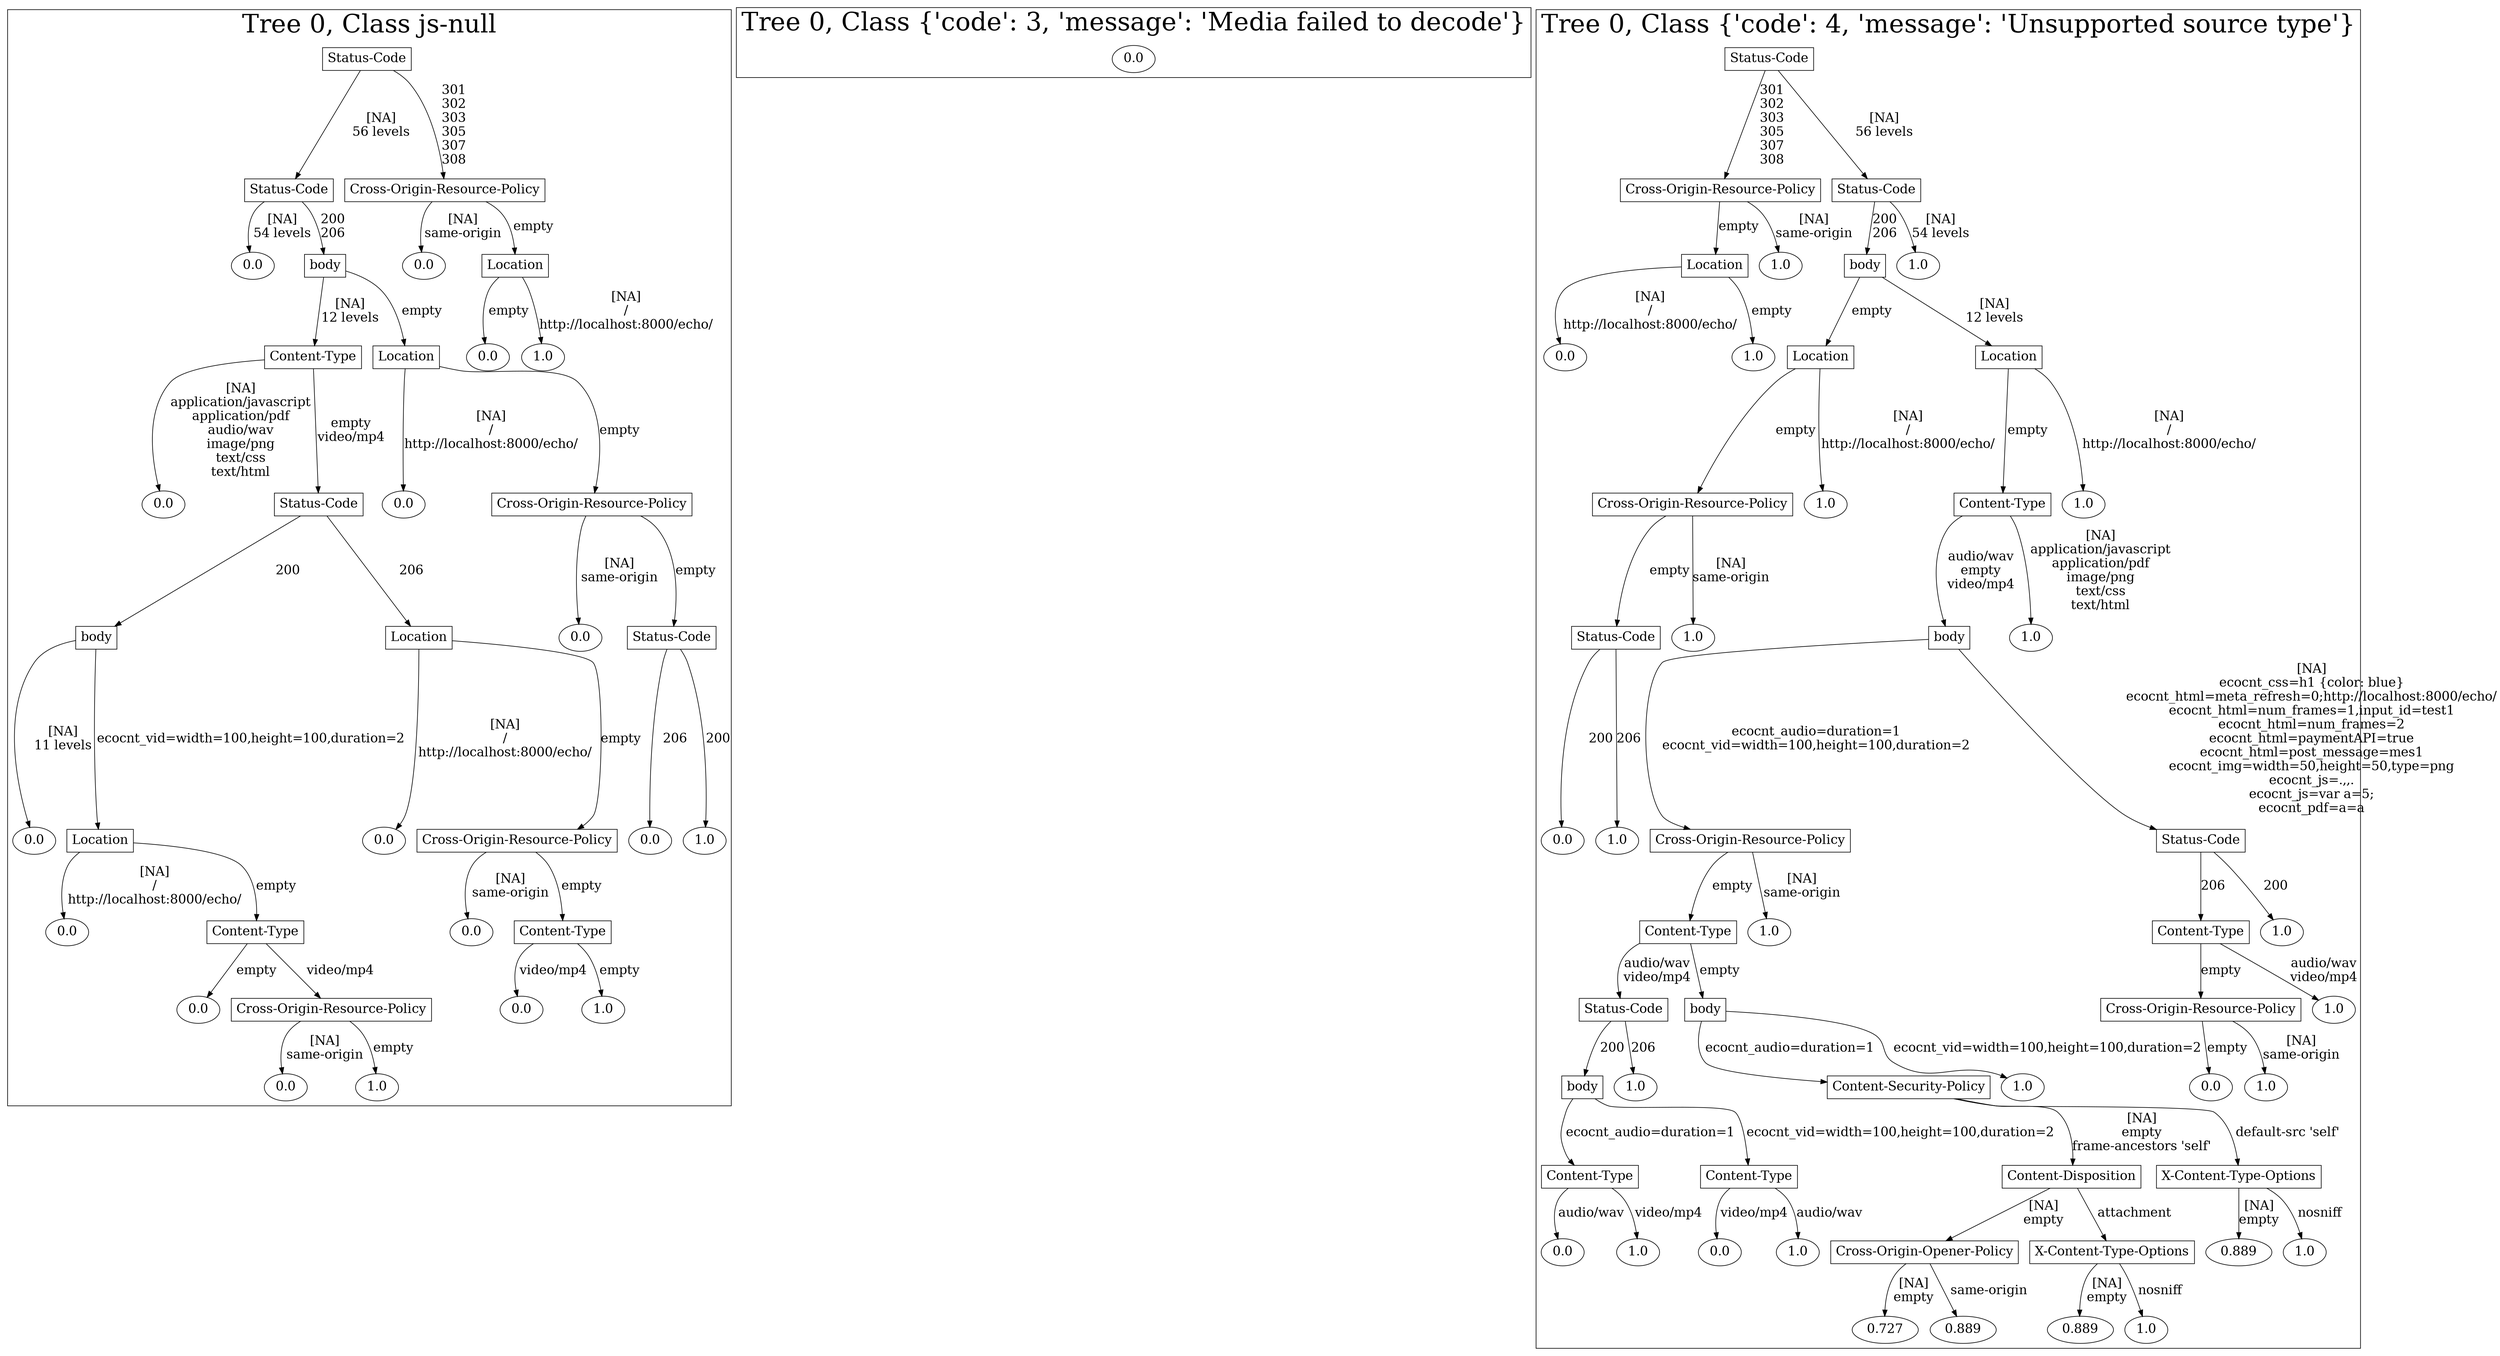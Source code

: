 /*
Generated by:
    http://https://github.com/h2oai/h2o-3/tree/master/h2o-genmodel/src/main/java/hex/genmodel/tools/PrintMojo.java
*/

/*
On a mac:

$ brew install graphviz
$ dot -Tpng file.gv -o file.png
$ open file.png
*/

digraph G {

subgraph cluster_0 {
/* Nodes */

/* Level 0 */
{
"SG_0_Node_0" [shape=box, fontsize=20, label="Status-Code"]
}

/* Level 1 */
{
"SG_0_Node_1" [shape=box, fontsize=20, label="Status-Code"]
"SG_0_Node_2" [shape=box, fontsize=20, label="Cross-Origin-Resource-Policy"]
}

/* Level 2 */
{
"SG_0_Node_17" [fontsize=20, label="0.0"]
"SG_0_Node_3" [shape=box, fontsize=20, label="body"]
"SG_0_Node_18" [fontsize=20, label="0.0"]
"SG_0_Node_4" [shape=box, fontsize=20, label="Location"]
}

/* Level 3 */
{
"SG_0_Node_5" [shape=box, fontsize=20, label="Content-Type"]
"SG_0_Node_6" [shape=box, fontsize=20, label="Location"]
"SG_0_Node_19" [fontsize=20, label="0.0"]
"SG_0_Node_20" [fontsize=20, label="1.0"]
}

/* Level 4 */
{
"SG_0_Node_21" [fontsize=20, label="0.0"]
"SG_0_Node_7" [shape=box, fontsize=20, label="Status-Code"]
"SG_0_Node_22" [fontsize=20, label="0.0"]
"SG_0_Node_8" [shape=box, fontsize=20, label="Cross-Origin-Resource-Policy"]
}

/* Level 5 */
{
"SG_0_Node_9" [shape=box, fontsize=20, label="body"]
"SG_0_Node_10" [shape=box, fontsize=20, label="Location"]
"SG_0_Node_23" [fontsize=20, label="0.0"]
"SG_0_Node_11" [shape=box, fontsize=20, label="Status-Code"]
}

/* Level 6 */
{
"SG_0_Node_24" [fontsize=20, label="0.0"]
"SG_0_Node_12" [shape=box, fontsize=20, label="Location"]
"SG_0_Node_25" [fontsize=20, label="0.0"]
"SG_0_Node_13" [shape=box, fontsize=20, label="Cross-Origin-Resource-Policy"]
"SG_0_Node_26" [fontsize=20, label="0.0"]
"SG_0_Node_27" [fontsize=20, label="1.0"]
}

/* Level 7 */
{
"SG_0_Node_28" [fontsize=20, label="0.0"]
"SG_0_Node_14" [shape=box, fontsize=20, label="Content-Type"]
"SG_0_Node_29" [fontsize=20, label="0.0"]
"SG_0_Node_15" [shape=box, fontsize=20, label="Content-Type"]
}

/* Level 8 */
{
"SG_0_Node_30" [fontsize=20, label="0.0"]
"SG_0_Node_16" [shape=box, fontsize=20, label="Cross-Origin-Resource-Policy"]
"SG_0_Node_31" [fontsize=20, label="0.0"]
"SG_0_Node_32" [fontsize=20, label="1.0"]
}

/* Level 9 */
{
"SG_0_Node_33" [fontsize=20, label="0.0"]
"SG_0_Node_34" [fontsize=20, label="1.0"]
}

/* Edges */
"SG_0_Node_0" -> "SG_0_Node_1" [fontsize=20, label="[NA]
56 levels
"]
"SG_0_Node_0" -> "SG_0_Node_2" [fontsize=20, label="301
302
303
305
307
308
"]
"SG_0_Node_2" -> "SG_0_Node_18" [fontsize=20, label="[NA]
same-origin
"]
"SG_0_Node_2" -> "SG_0_Node_4" [fontsize=20, label="empty
"]
"SG_0_Node_4" -> "SG_0_Node_19" [fontsize=20, label="empty
"]
"SG_0_Node_4" -> "SG_0_Node_20" [fontsize=20, label="[NA]
/
http://localhost:8000/echo/
"]
"SG_0_Node_1" -> "SG_0_Node_17" [fontsize=20, label="[NA]
54 levels
"]
"SG_0_Node_1" -> "SG_0_Node_3" [fontsize=20, label="200
206
"]
"SG_0_Node_3" -> "SG_0_Node_5" [fontsize=20, label="[NA]
12 levels
"]
"SG_0_Node_3" -> "SG_0_Node_6" [fontsize=20, label="empty
"]
"SG_0_Node_6" -> "SG_0_Node_22" [fontsize=20, label="[NA]
/
http://localhost:8000/echo/
"]
"SG_0_Node_6" -> "SG_0_Node_8" [fontsize=20, label="empty
"]
"SG_0_Node_8" -> "SG_0_Node_23" [fontsize=20, label="[NA]
same-origin
"]
"SG_0_Node_8" -> "SG_0_Node_11" [fontsize=20, label="empty
"]
"SG_0_Node_11" -> "SG_0_Node_26" [fontsize=20, label="206
"]
"SG_0_Node_11" -> "SG_0_Node_27" [fontsize=20, label="200
"]
"SG_0_Node_5" -> "SG_0_Node_21" [fontsize=20, label="[NA]
application/javascript
application/pdf
audio/wav
image/png
text/css
text/html
"]
"SG_0_Node_5" -> "SG_0_Node_7" [fontsize=20, label="empty
video/mp4
"]
"SG_0_Node_7" -> "SG_0_Node_9" [fontsize=20, label="200
"]
"SG_0_Node_7" -> "SG_0_Node_10" [fontsize=20, label="206
"]
"SG_0_Node_10" -> "SG_0_Node_25" [fontsize=20, label="[NA]
/
http://localhost:8000/echo/
"]
"SG_0_Node_10" -> "SG_0_Node_13" [fontsize=20, label="empty
"]
"SG_0_Node_13" -> "SG_0_Node_29" [fontsize=20, label="[NA]
same-origin
"]
"SG_0_Node_13" -> "SG_0_Node_15" [fontsize=20, label="empty
"]
"SG_0_Node_15" -> "SG_0_Node_31" [fontsize=20, label="video/mp4
"]
"SG_0_Node_15" -> "SG_0_Node_32" [fontsize=20, label="empty
"]
"SG_0_Node_9" -> "SG_0_Node_24" [fontsize=20, label="[NA]
11 levels
"]
"SG_0_Node_9" -> "SG_0_Node_12" [fontsize=20, label="ecocnt_vid=width=100,height=100,duration=2
"]
"SG_0_Node_12" -> "SG_0_Node_28" [fontsize=20, label="[NA]
/
http://localhost:8000/echo/
"]
"SG_0_Node_12" -> "SG_0_Node_14" [fontsize=20, label="empty
"]
"SG_0_Node_14" -> "SG_0_Node_30" [fontsize=20, label="empty
"]
"SG_0_Node_14" -> "SG_0_Node_16" [fontsize=20, label="video/mp4
"]
"SG_0_Node_16" -> "SG_0_Node_33" [fontsize=20, label="[NA]
same-origin
"]
"SG_0_Node_16" -> "SG_0_Node_34" [fontsize=20, label="empty
"]

fontsize=40
label="Tree 0, Class js-null"
}

subgraph cluster_1 {
/* Nodes */

/* Level 0 */
{
"SG_1_Node_0" [fontsize=20, label="0.0"]
}

/* Edges */

fontsize=40
label="Tree 0, Class {'code': 3, 'message': 'Media failed to decode'}"
}

subgraph cluster_2 {
/* Nodes */

/* Level 0 */
{
"SG_2_Node_0" [shape=box, fontsize=20, label="Status-Code"]
}

/* Level 1 */
{
"SG_2_Node_1" [shape=box, fontsize=20, label="Cross-Origin-Resource-Policy"]
"SG_2_Node_2" [shape=box, fontsize=20, label="Status-Code"]
}

/* Level 2 */
{
"SG_2_Node_3" [shape=box, fontsize=20, label="Location"]
"SG_2_Node_30" [fontsize=20, label="1.0"]
"SG_2_Node_4" [shape=box, fontsize=20, label="body"]
"SG_2_Node_31" [fontsize=20, label="1.0"]
}

/* Level 3 */
{
"SG_2_Node_32" [fontsize=20, label="0.0"]
"SG_2_Node_33" [fontsize=20, label="1.0"]
"SG_2_Node_5" [shape=box, fontsize=20, label="Location"]
"SG_2_Node_6" [shape=box, fontsize=20, label="Location"]
}

/* Level 4 */
{
"SG_2_Node_7" [shape=box, fontsize=20, label="Cross-Origin-Resource-Policy"]
"SG_2_Node_34" [fontsize=20, label="1.0"]
"SG_2_Node_8" [shape=box, fontsize=20, label="Content-Type"]
"SG_2_Node_35" [fontsize=20, label="1.0"]
}

/* Level 5 */
{
"SG_2_Node_9" [shape=box, fontsize=20, label="Status-Code"]
"SG_2_Node_36" [fontsize=20, label="1.0"]
"SG_2_Node_10" [shape=box, fontsize=20, label="body"]
"SG_2_Node_37" [fontsize=20, label="1.0"]
}

/* Level 6 */
{
"SG_2_Node_38" [fontsize=20, label="0.0"]
"SG_2_Node_39" [fontsize=20, label="1.0"]
"SG_2_Node_11" [shape=box, fontsize=20, label="Cross-Origin-Resource-Policy"]
"SG_2_Node_12" [shape=box, fontsize=20, label="Status-Code"]
}

/* Level 7 */
{
"SG_2_Node_13" [shape=box, fontsize=20, label="Content-Type"]
"SG_2_Node_40" [fontsize=20, label="1.0"]
"SG_2_Node_14" [shape=box, fontsize=20, label="Content-Type"]
"SG_2_Node_41" [fontsize=20, label="1.0"]
}

/* Level 8 */
{
"SG_2_Node_15" [shape=box, fontsize=20, label="Status-Code"]
"SG_2_Node_16" [shape=box, fontsize=20, label="body"]
"SG_2_Node_17" [shape=box, fontsize=20, label="Cross-Origin-Resource-Policy"]
"SG_2_Node_42" [fontsize=20, label="1.0"]
}

/* Level 9 */
{
"SG_2_Node_18" [shape=box, fontsize=20, label="body"]
"SG_2_Node_43" [fontsize=20, label="1.0"]
"SG_2_Node_19" [shape=box, fontsize=20, label="Content-Security-Policy"]
"SG_2_Node_44" [fontsize=20, label="1.0"]
"SG_2_Node_45" [fontsize=20, label="0.0"]
"SG_2_Node_46" [fontsize=20, label="1.0"]
}

/* Level 10 */
{
"SG_2_Node_20" [shape=box, fontsize=20, label="Content-Type"]
"SG_2_Node_21" [shape=box, fontsize=20, label="Content-Type"]
"SG_2_Node_22" [shape=box, fontsize=20, label="Content-Disposition"]
"SG_2_Node_23" [shape=box, fontsize=20, label="X-Content-Type-Options"]
}

/* Level 11 */
{
"SG_2_Node_47" [fontsize=20, label="0.0"]
"SG_2_Node_48" [fontsize=20, label="1.0"]
"SG_2_Node_49" [fontsize=20, label="0.0"]
"SG_2_Node_50" [fontsize=20, label="1.0"]
"SG_2_Node_24" [shape=box, fontsize=20, label="Cross-Origin-Opener-Policy"]
"SG_2_Node_25" [shape=box, fontsize=20, label="X-Content-Type-Options"]
"SG_2_Node_51" [fontsize=20, label="0.889"]
"SG_2_Node_52" [fontsize=20, label="1.0"]
}

/* Level 12 */
{
"SG_2_Node_53" [fontsize=20, label="0.727"]
"SG_2_Node_54" [fontsize=20, label="0.889"]
"SG_2_Node_55" [fontsize=20, label="0.889"]
"SG_2_Node_56" [fontsize=20, label="1.0"]
}

/* Edges */
"SG_2_Node_0" -> "SG_2_Node_1" [fontsize=20, label="301
302
303
305
307
308
"]
"SG_2_Node_0" -> "SG_2_Node_2" [fontsize=20, label="[NA]
56 levels
"]
"SG_2_Node_2" -> "SG_2_Node_4" [fontsize=20, label="200
206
"]
"SG_2_Node_2" -> "SG_2_Node_31" [fontsize=20, label="[NA]
54 levels
"]
"SG_2_Node_4" -> "SG_2_Node_5" [fontsize=20, label="empty
"]
"SG_2_Node_4" -> "SG_2_Node_6" [fontsize=20, label="[NA]
12 levels
"]
"SG_2_Node_6" -> "SG_2_Node_8" [fontsize=20, label="empty
"]
"SG_2_Node_6" -> "SG_2_Node_35" [fontsize=20, label="[NA]
/
http://localhost:8000/echo/
"]
"SG_2_Node_8" -> "SG_2_Node_10" [fontsize=20, label="audio/wav
empty
video/mp4
"]
"SG_2_Node_8" -> "SG_2_Node_37" [fontsize=20, label="[NA]
application/javascript
application/pdf
image/png
text/css
text/html
"]
"SG_2_Node_10" -> "SG_2_Node_11" [fontsize=20, label="ecocnt_audio=duration=1
ecocnt_vid=width=100,height=100,duration=2
"]
"SG_2_Node_10" -> "SG_2_Node_12" [fontsize=20, label="[NA]
ecocnt_css=h1 {color: blue}
ecocnt_html=meta_refresh=0;http://localhost:8000/echo/
ecocnt_html=num_frames=1,input_id=test1
ecocnt_html=num_frames=2
ecocnt_html=paymentAPI=true
ecocnt_html=post_message=mes1
ecocnt_img=width=50,height=50,type=png
ecocnt_js=.,,.
ecocnt_js=var a=5;
ecocnt_pdf=a=a
"]
"SG_2_Node_12" -> "SG_2_Node_14" [fontsize=20, label="206
"]
"SG_2_Node_12" -> "SG_2_Node_41" [fontsize=20, label="200
"]
"SG_2_Node_14" -> "SG_2_Node_17" [fontsize=20, label="empty
"]
"SG_2_Node_14" -> "SG_2_Node_42" [fontsize=20, label="audio/wav
video/mp4
"]
"SG_2_Node_17" -> "SG_2_Node_45" [fontsize=20, label="empty
"]
"SG_2_Node_17" -> "SG_2_Node_46" [fontsize=20, label="[NA]
same-origin
"]
"SG_2_Node_11" -> "SG_2_Node_13" [fontsize=20, label="empty
"]
"SG_2_Node_11" -> "SG_2_Node_40" [fontsize=20, label="[NA]
same-origin
"]
"SG_2_Node_13" -> "SG_2_Node_15" [fontsize=20, label="audio/wav
video/mp4
"]
"SG_2_Node_13" -> "SG_2_Node_16" [fontsize=20, label="empty
"]
"SG_2_Node_16" -> "SG_2_Node_19" [fontsize=20, label="ecocnt_audio=duration=1
"]
"SG_2_Node_16" -> "SG_2_Node_44" [fontsize=20, label="ecocnt_vid=width=100,height=100,duration=2
"]
"SG_2_Node_19" -> "SG_2_Node_22" [fontsize=20, label="[NA]
empty
frame-ancestors 'self'
"]
"SG_2_Node_19" -> "SG_2_Node_23" [fontsize=20, label="default-src 'self'
"]
"SG_2_Node_23" -> "SG_2_Node_51" [fontsize=20, label="[NA]
empty
"]
"SG_2_Node_23" -> "SG_2_Node_52" [fontsize=20, label="nosniff
"]
"SG_2_Node_22" -> "SG_2_Node_24" [fontsize=20, label="[NA]
empty
"]
"SG_2_Node_22" -> "SG_2_Node_25" [fontsize=20, label="attachment
"]
"SG_2_Node_25" -> "SG_2_Node_55" [fontsize=20, label="[NA]
empty
"]
"SG_2_Node_25" -> "SG_2_Node_56" [fontsize=20, label="nosniff
"]
"SG_2_Node_24" -> "SG_2_Node_53" [fontsize=20, label="[NA]
empty
"]
"SG_2_Node_24" -> "SG_2_Node_54" [fontsize=20, label="same-origin
"]
"SG_2_Node_15" -> "SG_2_Node_18" [fontsize=20, label="200
"]
"SG_2_Node_15" -> "SG_2_Node_43" [fontsize=20, label="206
"]
"SG_2_Node_18" -> "SG_2_Node_20" [fontsize=20, label="ecocnt_audio=duration=1
"]
"SG_2_Node_18" -> "SG_2_Node_21" [fontsize=20, label="ecocnt_vid=width=100,height=100,duration=2
"]
"SG_2_Node_21" -> "SG_2_Node_49" [fontsize=20, label="video/mp4
"]
"SG_2_Node_21" -> "SG_2_Node_50" [fontsize=20, label="audio/wav
"]
"SG_2_Node_20" -> "SG_2_Node_47" [fontsize=20, label="audio/wav
"]
"SG_2_Node_20" -> "SG_2_Node_48" [fontsize=20, label="video/mp4
"]
"SG_2_Node_5" -> "SG_2_Node_7" [fontsize=20, label="empty
"]
"SG_2_Node_5" -> "SG_2_Node_34" [fontsize=20, label="[NA]
/
http://localhost:8000/echo/
"]
"SG_2_Node_7" -> "SG_2_Node_9" [fontsize=20, label="empty
"]
"SG_2_Node_7" -> "SG_2_Node_36" [fontsize=20, label="[NA]
same-origin
"]
"SG_2_Node_9" -> "SG_2_Node_38" [fontsize=20, label="200
"]
"SG_2_Node_9" -> "SG_2_Node_39" [fontsize=20, label="206
"]
"SG_2_Node_1" -> "SG_2_Node_3" [fontsize=20, label="empty
"]
"SG_2_Node_1" -> "SG_2_Node_30" [fontsize=20, label="[NA]
same-origin
"]
"SG_2_Node_3" -> "SG_2_Node_32" [fontsize=20, label="[NA]
/
http://localhost:8000/echo/
"]
"SG_2_Node_3" -> "SG_2_Node_33" [fontsize=20, label="empty
"]

fontsize=40
label="Tree 0, Class {'code': 4, 'message': 'Unsupported source type'}"
}

}

